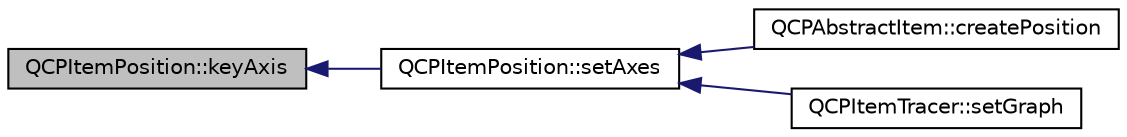 digraph "QCPItemPosition::keyAxis"
{
  edge [fontname="Helvetica",fontsize="10",labelfontname="Helvetica",labelfontsize="10"];
  node [fontname="Helvetica",fontsize="10",shape=record];
  rankdir="LR";
  Node64 [label="QCPItemPosition::keyAxis",height=0.2,width=0.4,color="black", fillcolor="grey75", style="filled", fontcolor="black"];
  Node64 -> Node65 [dir="back",color="midnightblue",fontsize="10",style="solid",fontname="Helvetica"];
  Node65 [label="QCPItemPosition::setAxes",height=0.2,width=0.4,color="black", fillcolor="white", style="filled",URL="$class_q_c_p_item_position.html#a2185f45c75ac8cb9be89daeaaad50e37"];
  Node65 -> Node66 [dir="back",color="midnightblue",fontsize="10",style="solid",fontname="Helvetica"];
  Node66 [label="QCPAbstractItem::createPosition",height=0.2,width=0.4,color="black", fillcolor="white", style="filled",URL="$class_q_c_p_abstract_item.html#a75036d39c4d4e2e1a7dd145fff915d32"];
  Node65 -> Node67 [dir="back",color="midnightblue",fontsize="10",style="solid",fontname="Helvetica"];
  Node67 [label="QCPItemTracer::setGraph",height=0.2,width=0.4,color="black", fillcolor="white", style="filled",URL="$class_q_c_p_item_tracer.html#af5886f4ded8dd68cb4f3388f390790c0"];
}
